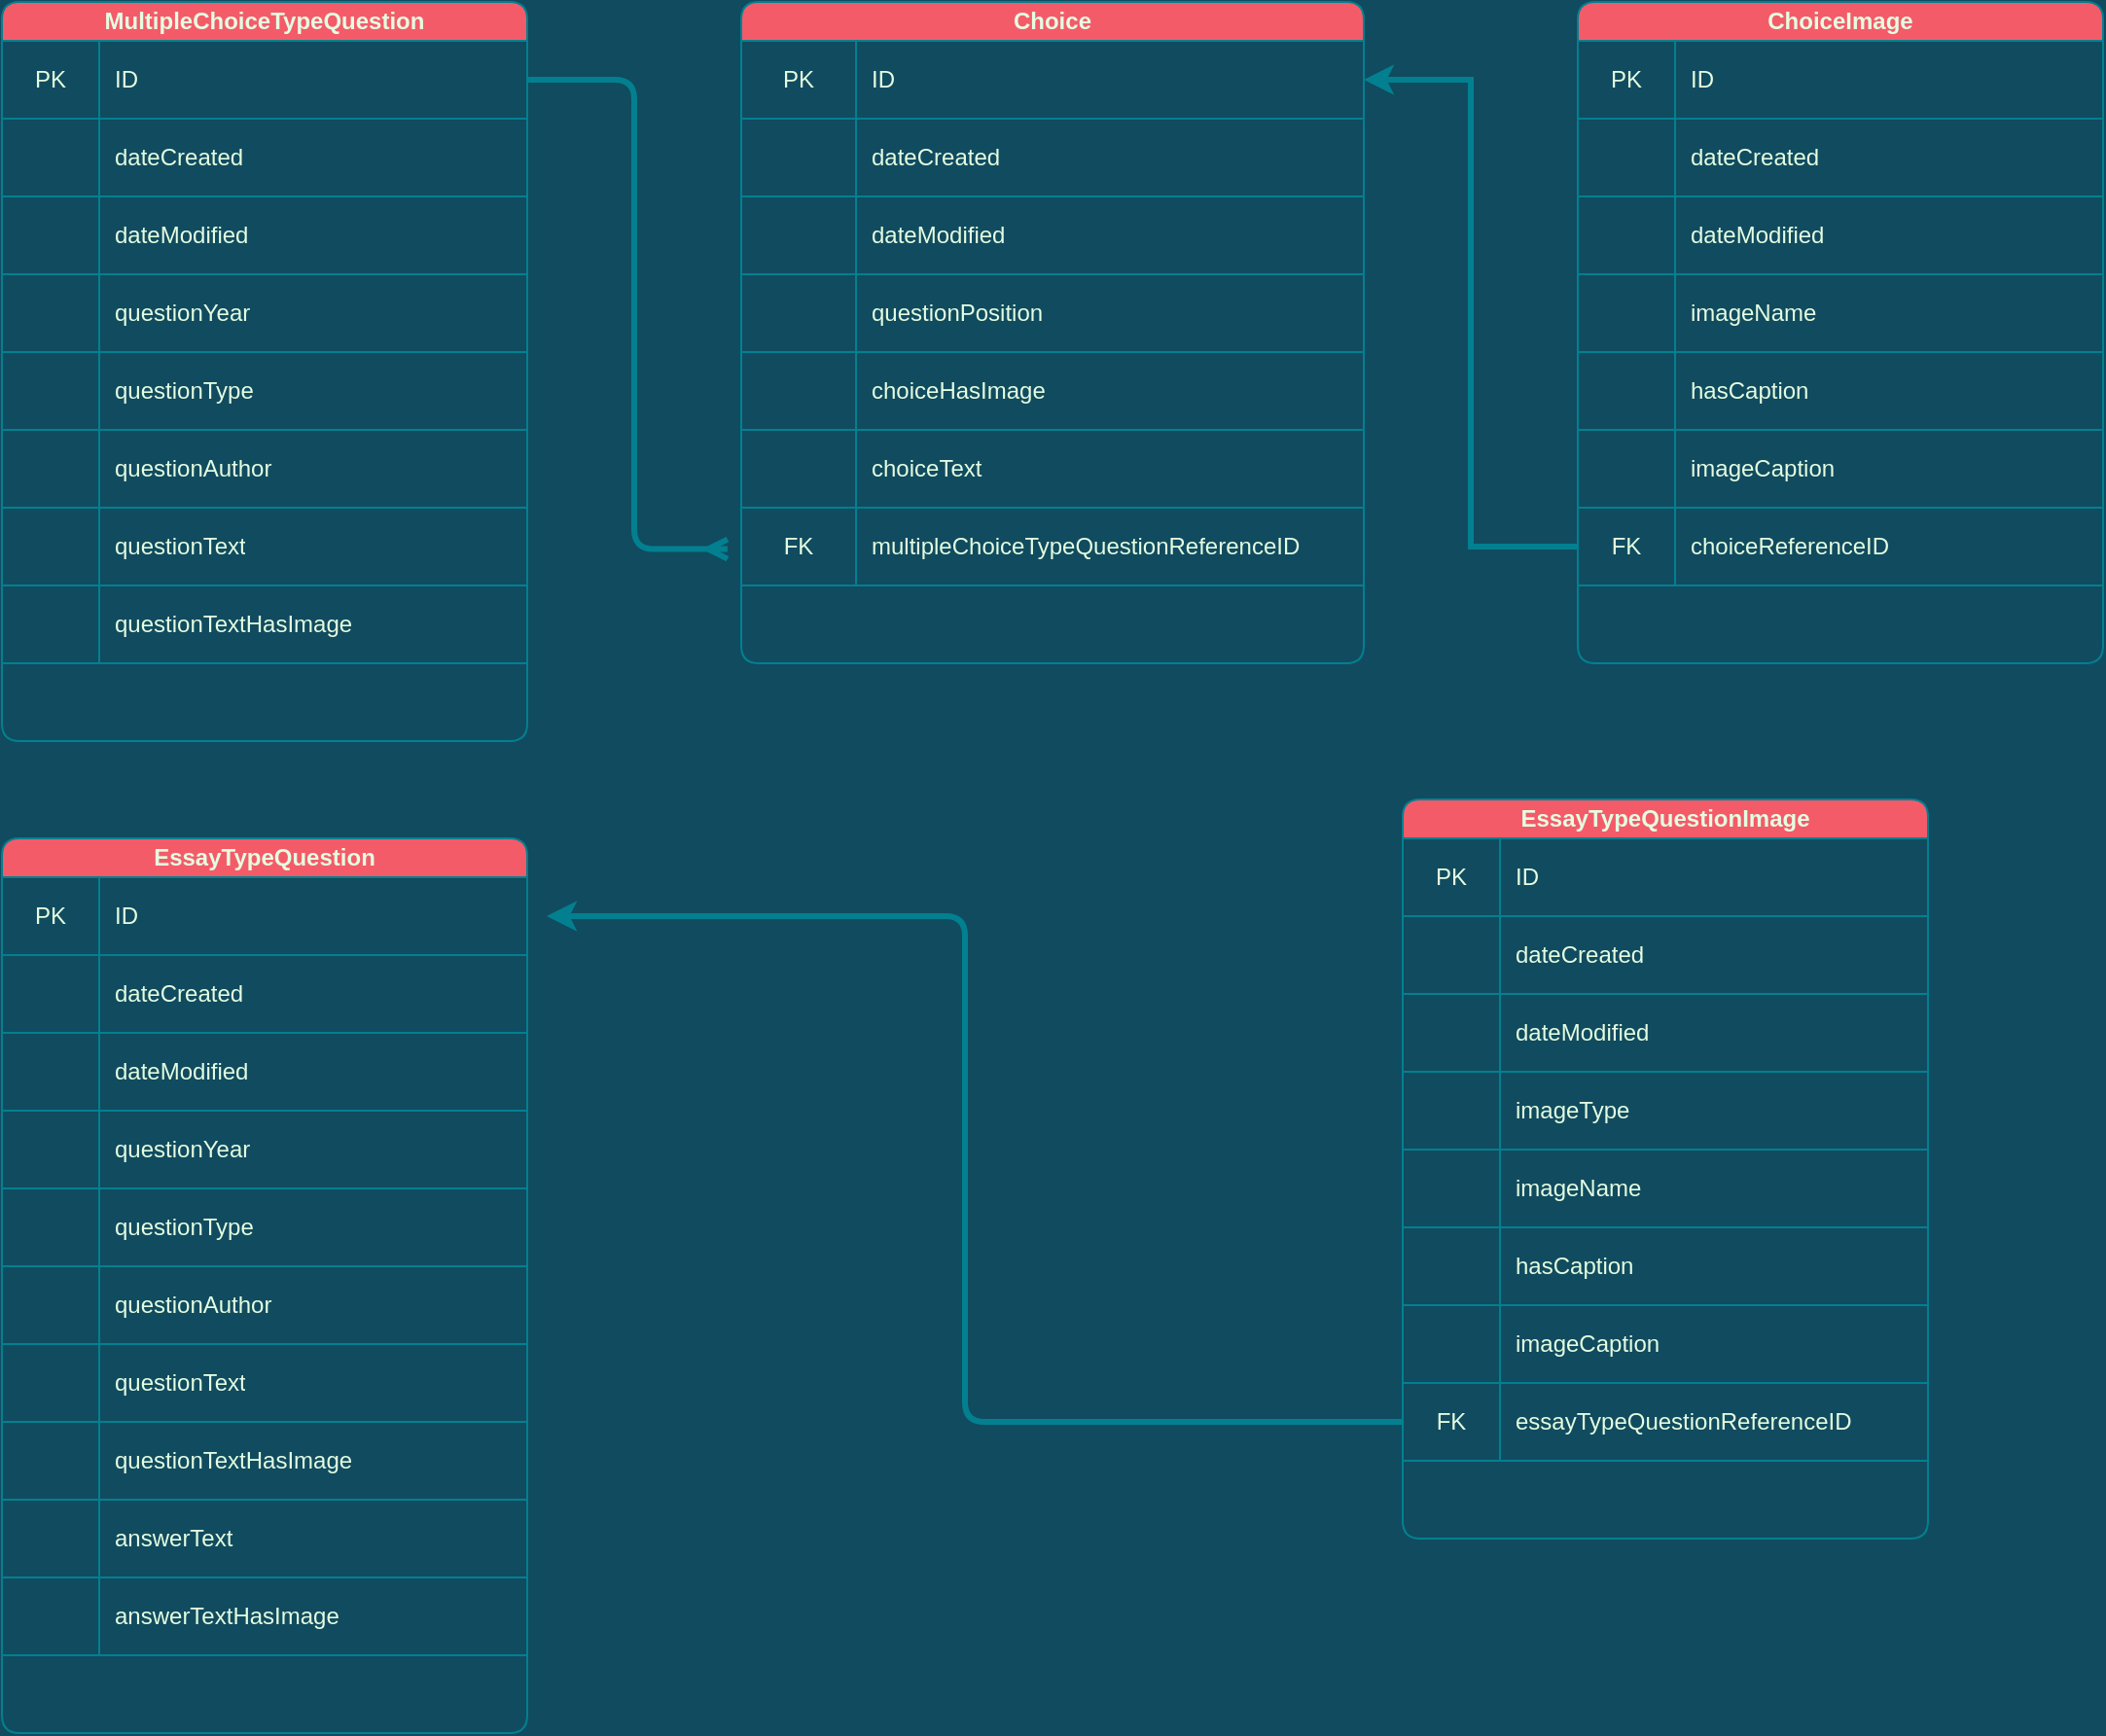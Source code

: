<mxfile version="14.6.13" type="device"><diagram id="jseAmeqo2mqnOojEgOyy" name="Page-1"><mxGraphModel dx="981" dy="594" grid="1" gridSize="10" guides="1" tooltips="1" connect="1" arrows="1" fold="1" page="1" pageScale="1" pageWidth="1200" pageHeight="1920" background="#114B5F" math="0" shadow="0"><root><mxCell id="0"/><mxCell id="1" parent="0"/><mxCell id="tdTCW2-I33-eYM-Sp8m5-2" value="EssayTypeQuestion" style="shape=table;html=1;whiteSpace=wrap;startSize=20;container=1;collapsible=0;childLayout=tableLayout;fixedRows=1;rowLines=0;fontStyle=1;align=center;fillColor=#F45B69;strokeColor=#028090;fontColor=#E4FDE1;rounded=1;" parent="1" vertex="1"><mxGeometry x="40" y="470" width="270" height="460" as="geometry"/></mxCell><mxCell id="tdTCW2-I33-eYM-Sp8m5-3" value="" style="shape=partialRectangle;html=1;whiteSpace=wrap;collapsible=0;dropTarget=0;pointerEvents=0;fillColor=none;top=0;left=0;bottom=1;right=0;points=[[0,0.5],[1,0.5]];portConstraint=eastwest;strokeColor=#028090;fontColor=#E4FDE1;rounded=1;" parent="tdTCW2-I33-eYM-Sp8m5-2" vertex="1"><mxGeometry y="20" width="270" height="40" as="geometry"/></mxCell><mxCell id="tdTCW2-I33-eYM-Sp8m5-4" value="PK" style="shape=partialRectangle;html=1;whiteSpace=wrap;connectable=0;fillColor=none;top=0;left=0;bottom=0;right=0;overflow=hidden;strokeColor=#028090;fontColor=#E4FDE1;rounded=1;" parent="tdTCW2-I33-eYM-Sp8m5-3" vertex="1"><mxGeometry width="50" height="40" as="geometry"/></mxCell><mxCell id="tdTCW2-I33-eYM-Sp8m5-5" value="ID" style="shape=partialRectangle;html=1;whiteSpace=wrap;connectable=0;fillColor=none;top=0;left=0;bottom=0;right=0;align=left;spacingLeft=6;overflow=hidden;strokeColor=#028090;fontColor=#E4FDE1;rounded=1;" parent="tdTCW2-I33-eYM-Sp8m5-3" vertex="1"><mxGeometry x="50" width="220" height="40" as="geometry"/></mxCell><mxCell id="7JEukFAbRCWZJF5XLks9-69" style="shape=partialRectangle;html=1;whiteSpace=wrap;collapsible=0;dropTarget=0;pointerEvents=0;fillColor=none;top=0;left=0;bottom=1;right=0;points=[[0,0.5],[1,0.5]];portConstraint=eastwest;strokeColor=#028090;fontColor=#E4FDE1;rounded=1;" vertex="1" parent="tdTCW2-I33-eYM-Sp8m5-2"><mxGeometry y="60" width="270" height="40" as="geometry"/></mxCell><mxCell id="7JEukFAbRCWZJF5XLks9-70" style="shape=partialRectangle;html=1;whiteSpace=wrap;connectable=0;fillColor=none;top=0;left=0;bottom=0;right=0;overflow=hidden;strokeColor=#028090;fontColor=#E4FDE1;rounded=1;" vertex="1" parent="7JEukFAbRCWZJF5XLks9-69"><mxGeometry width="50" height="40" as="geometry"/></mxCell><mxCell id="7JEukFAbRCWZJF5XLks9-71" value="dateCreated" style="shape=partialRectangle;html=1;whiteSpace=wrap;connectable=0;fillColor=none;top=0;left=0;bottom=0;right=0;align=left;spacingLeft=6;overflow=hidden;strokeColor=#028090;fontColor=#E4FDE1;rounded=1;" vertex="1" parent="7JEukFAbRCWZJF5XLks9-69"><mxGeometry x="50" width="220" height="40" as="geometry"/></mxCell><mxCell id="7JEukFAbRCWZJF5XLks9-72" style="shape=partialRectangle;html=1;whiteSpace=wrap;collapsible=0;dropTarget=0;pointerEvents=0;fillColor=none;top=0;left=0;bottom=1;right=0;points=[[0,0.5],[1,0.5]];portConstraint=eastwest;strokeColor=#028090;fontColor=#E4FDE1;rounded=1;" vertex="1" parent="tdTCW2-I33-eYM-Sp8m5-2"><mxGeometry y="100" width="270" height="40" as="geometry"/></mxCell><mxCell id="7JEukFAbRCWZJF5XLks9-73" style="shape=partialRectangle;html=1;whiteSpace=wrap;connectable=0;fillColor=none;top=0;left=0;bottom=0;right=0;overflow=hidden;strokeColor=#028090;fontColor=#E4FDE1;rounded=1;" vertex="1" parent="7JEukFAbRCWZJF5XLks9-72"><mxGeometry width="50" height="40" as="geometry"/></mxCell><mxCell id="7JEukFAbRCWZJF5XLks9-74" value="dateModified" style="shape=partialRectangle;html=1;whiteSpace=wrap;connectable=0;fillColor=none;top=0;left=0;bottom=0;right=0;align=left;spacingLeft=6;overflow=hidden;strokeColor=#028090;fontColor=#E4FDE1;rounded=1;" vertex="1" parent="7JEukFAbRCWZJF5XLks9-72"><mxGeometry x="50" width="220" height="40" as="geometry"/></mxCell><mxCell id="7JEukFAbRCWZJF5XLks9-90" style="shape=partialRectangle;html=1;whiteSpace=wrap;collapsible=0;dropTarget=0;pointerEvents=0;fillColor=none;top=0;left=0;bottom=1;right=0;points=[[0,0.5],[1,0.5]];portConstraint=eastwest;strokeColor=#028090;fontColor=#E4FDE1;rounded=1;" vertex="1" parent="tdTCW2-I33-eYM-Sp8m5-2"><mxGeometry y="140" width="270" height="40" as="geometry"/></mxCell><mxCell id="7JEukFAbRCWZJF5XLks9-91" style="shape=partialRectangle;html=1;whiteSpace=wrap;connectable=0;fillColor=none;top=0;left=0;bottom=0;right=0;overflow=hidden;strokeColor=#028090;fontColor=#E4FDE1;rounded=1;" vertex="1" parent="7JEukFAbRCWZJF5XLks9-90"><mxGeometry width="50" height="40" as="geometry"/></mxCell><mxCell id="7JEukFAbRCWZJF5XLks9-92" value="questionYear" style="shape=partialRectangle;html=1;whiteSpace=wrap;connectable=0;fillColor=none;top=0;left=0;bottom=0;right=0;align=left;spacingLeft=6;overflow=hidden;strokeColor=#028090;fontColor=#E4FDE1;rounded=1;" vertex="1" parent="7JEukFAbRCWZJF5XLks9-90"><mxGeometry x="50" width="220" height="40" as="geometry"/></mxCell><mxCell id="7JEukFAbRCWZJF5XLks9-93" style="shape=partialRectangle;html=1;whiteSpace=wrap;collapsible=0;dropTarget=0;pointerEvents=0;fillColor=none;top=0;left=0;bottom=1;right=0;points=[[0,0.5],[1,0.5]];portConstraint=eastwest;strokeColor=#028090;fontColor=#E4FDE1;rounded=1;" vertex="1" parent="tdTCW2-I33-eYM-Sp8m5-2"><mxGeometry y="180" width="270" height="40" as="geometry"/></mxCell><mxCell id="7JEukFAbRCWZJF5XLks9-94" style="shape=partialRectangle;html=1;whiteSpace=wrap;connectable=0;fillColor=none;top=0;left=0;bottom=0;right=0;overflow=hidden;strokeColor=#028090;fontColor=#E4FDE1;rounded=1;" vertex="1" parent="7JEukFAbRCWZJF5XLks9-93"><mxGeometry width="50" height="40" as="geometry"/></mxCell><mxCell id="7JEukFAbRCWZJF5XLks9-95" value="questionType" style="shape=partialRectangle;html=1;whiteSpace=wrap;connectable=0;fillColor=none;top=0;left=0;bottom=0;right=0;align=left;spacingLeft=6;overflow=hidden;strokeColor=#028090;fontColor=#E4FDE1;rounded=1;" vertex="1" parent="7JEukFAbRCWZJF5XLks9-93"><mxGeometry x="50" width="220" height="40" as="geometry"/></mxCell><mxCell id="7JEukFAbRCWZJF5XLks9-96" style="shape=partialRectangle;html=1;whiteSpace=wrap;collapsible=0;dropTarget=0;pointerEvents=0;fillColor=none;top=0;left=0;bottom=1;right=0;points=[[0,0.5],[1,0.5]];portConstraint=eastwest;strokeColor=#028090;fontColor=#E4FDE1;rounded=1;" vertex="1" parent="tdTCW2-I33-eYM-Sp8m5-2"><mxGeometry y="220" width="270" height="40" as="geometry"/></mxCell><mxCell id="7JEukFAbRCWZJF5XLks9-97" style="shape=partialRectangle;html=1;whiteSpace=wrap;connectable=0;fillColor=none;top=0;left=0;bottom=0;right=0;overflow=hidden;strokeColor=#028090;fontColor=#E4FDE1;rounded=1;" vertex="1" parent="7JEukFAbRCWZJF5XLks9-96"><mxGeometry width="50" height="40" as="geometry"/></mxCell><mxCell id="7JEukFAbRCWZJF5XLks9-98" value="questionAuthor" style="shape=partialRectangle;html=1;whiteSpace=wrap;connectable=0;fillColor=none;top=0;left=0;bottom=0;right=0;align=left;spacingLeft=6;overflow=hidden;strokeColor=#028090;fontColor=#E4FDE1;rounded=1;" vertex="1" parent="7JEukFAbRCWZJF5XLks9-96"><mxGeometry x="50" width="220" height="40" as="geometry"/></mxCell><mxCell id="tdTCW2-I33-eYM-Sp8m5-12" value="" style="shape=partialRectangle;html=1;whiteSpace=wrap;collapsible=0;dropTarget=0;pointerEvents=0;fillColor=none;top=0;left=0;bottom=1;right=0;points=[[0,0.5],[1,0.5]];portConstraint=eastwest;strokeColor=#028090;fontColor=#E4FDE1;rounded=1;" parent="tdTCW2-I33-eYM-Sp8m5-2" vertex="1"><mxGeometry y="260" width="270" height="40" as="geometry"/></mxCell><mxCell id="tdTCW2-I33-eYM-Sp8m5-13" value="" style="shape=partialRectangle;html=1;whiteSpace=wrap;connectable=0;fillColor=none;top=0;left=0;bottom=0;right=0;overflow=hidden;strokeColor=#028090;fontColor=#E4FDE1;rounded=1;" parent="tdTCW2-I33-eYM-Sp8m5-12" vertex="1"><mxGeometry width="50" height="40" as="geometry"/></mxCell><mxCell id="tdTCW2-I33-eYM-Sp8m5-14" value="questionText" style="shape=partialRectangle;html=1;whiteSpace=wrap;connectable=0;fillColor=none;top=0;left=0;bottom=0;right=0;align=left;spacingLeft=6;overflow=hidden;strokeColor=#028090;fontColor=#E4FDE1;rounded=1;" parent="tdTCW2-I33-eYM-Sp8m5-12" vertex="1"><mxGeometry x="50" width="220" height="40" as="geometry"/></mxCell><mxCell id="tdTCW2-I33-eYM-Sp8m5-15" value="" style="shape=partialRectangle;html=1;whiteSpace=wrap;collapsible=0;dropTarget=0;pointerEvents=0;fillColor=none;top=0;left=0;bottom=1;right=0;points=[[0,0.5],[1,0.5]];portConstraint=eastwest;strokeColor=#028090;fontColor=#E4FDE1;rounded=1;" parent="tdTCW2-I33-eYM-Sp8m5-2" vertex="1"><mxGeometry y="300" width="270" height="40" as="geometry"/></mxCell><mxCell id="tdTCW2-I33-eYM-Sp8m5-16" value="" style="shape=partialRectangle;html=1;whiteSpace=wrap;connectable=0;fillColor=none;top=0;left=0;bottom=0;right=0;overflow=hidden;strokeColor=#028090;fontColor=#E4FDE1;rounded=1;" parent="tdTCW2-I33-eYM-Sp8m5-15" vertex="1"><mxGeometry width="50" height="40" as="geometry"/></mxCell><mxCell id="tdTCW2-I33-eYM-Sp8m5-17" value="questionTextHasImage" style="shape=partialRectangle;html=1;whiteSpace=wrap;connectable=0;fillColor=none;top=0;left=0;bottom=0;right=0;align=left;spacingLeft=6;overflow=hidden;strokeColor=#028090;fontColor=#E4FDE1;rounded=1;" parent="tdTCW2-I33-eYM-Sp8m5-15" vertex="1"><mxGeometry x="50" width="220" height="40" as="geometry"/></mxCell><mxCell id="tdTCW2-I33-eYM-Sp8m5-21" value="" style="shape=partialRectangle;html=1;whiteSpace=wrap;collapsible=0;dropTarget=0;pointerEvents=0;fillColor=none;top=0;left=0;bottom=1;right=0;points=[[0,0.5],[1,0.5]];portConstraint=eastwest;strokeColor=#028090;fontColor=#E4FDE1;rounded=1;" parent="tdTCW2-I33-eYM-Sp8m5-2" vertex="1"><mxGeometry y="340" width="270" height="40" as="geometry"/></mxCell><mxCell id="tdTCW2-I33-eYM-Sp8m5-22" value="" style="shape=partialRectangle;html=1;whiteSpace=wrap;connectable=0;fillColor=none;top=0;left=0;bottom=0;right=0;overflow=hidden;strokeColor=#028090;fontColor=#E4FDE1;rounded=1;" parent="tdTCW2-I33-eYM-Sp8m5-21" vertex="1"><mxGeometry width="50" height="40" as="geometry"/></mxCell><mxCell id="tdTCW2-I33-eYM-Sp8m5-23" value="answerText" style="shape=partialRectangle;html=1;whiteSpace=wrap;connectable=0;fillColor=none;top=0;left=0;bottom=0;right=0;align=left;spacingLeft=6;overflow=hidden;strokeColor=#028090;fontColor=#E4FDE1;rounded=1;" parent="tdTCW2-I33-eYM-Sp8m5-21" vertex="1"><mxGeometry x="50" width="220" height="40" as="geometry"/></mxCell><mxCell id="tdTCW2-I33-eYM-Sp8m5-24" value="" style="shape=partialRectangle;html=1;whiteSpace=wrap;collapsible=0;dropTarget=0;pointerEvents=0;fillColor=none;top=0;left=0;bottom=1;right=0;points=[[0,0.5],[1,0.5]];portConstraint=eastwest;strokeColor=#028090;fontColor=#E4FDE1;rounded=1;" parent="tdTCW2-I33-eYM-Sp8m5-2" vertex="1"><mxGeometry y="380" width="270" height="40" as="geometry"/></mxCell><mxCell id="tdTCW2-I33-eYM-Sp8m5-25" value="" style="shape=partialRectangle;html=1;whiteSpace=wrap;connectable=0;fillColor=none;top=0;left=0;bottom=0;right=0;overflow=hidden;strokeColor=#028090;fontColor=#E4FDE1;rounded=1;" parent="tdTCW2-I33-eYM-Sp8m5-24" vertex="1"><mxGeometry width="50" height="40" as="geometry"/></mxCell><mxCell id="tdTCW2-I33-eYM-Sp8m5-26" value="answerTextHasImage" style="shape=partialRectangle;html=1;whiteSpace=wrap;connectable=0;fillColor=none;top=0;left=0;bottom=0;right=0;align=left;spacingLeft=6;overflow=hidden;strokeColor=#028090;fontColor=#E4FDE1;rounded=1;" parent="tdTCW2-I33-eYM-Sp8m5-24" vertex="1"><mxGeometry x="50" width="220" height="40" as="geometry"/></mxCell><mxCell id="tdTCW2-I33-eYM-Sp8m5-33" value="MultipleChoiceTypeQuestion" style="shape=table;html=1;whiteSpace=wrap;startSize=20;container=1;collapsible=0;childLayout=tableLayout;fixedRows=1;rowLines=0;fontStyle=1;align=center;fillColor=#F45B69;strokeColor=#028090;fontColor=#E4FDE1;rounded=1;" parent="1" vertex="1"><mxGeometry x="40" y="40" width="270" height="380" as="geometry"/></mxCell><mxCell id="tdTCW2-I33-eYM-Sp8m5-34" value="" style="shape=partialRectangle;html=1;whiteSpace=wrap;collapsible=0;dropTarget=0;pointerEvents=0;fillColor=none;top=0;left=0;bottom=1;right=0;points=[[0,0.5],[1,0.5]];portConstraint=eastwest;strokeColor=#028090;fontColor=#E4FDE1;rounded=1;" parent="tdTCW2-I33-eYM-Sp8m5-33" vertex="1"><mxGeometry y="20" width="270" height="40" as="geometry"/></mxCell><mxCell id="tdTCW2-I33-eYM-Sp8m5-35" value="PK" style="shape=partialRectangle;html=1;whiteSpace=wrap;connectable=0;fillColor=none;top=0;left=0;bottom=0;right=0;overflow=hidden;strokeColor=#028090;fontColor=#E4FDE1;rounded=1;" parent="tdTCW2-I33-eYM-Sp8m5-34" vertex="1"><mxGeometry width="50" height="40" as="geometry"/></mxCell><mxCell id="tdTCW2-I33-eYM-Sp8m5-36" value="ID" style="shape=partialRectangle;html=1;whiteSpace=wrap;connectable=0;fillColor=none;top=0;left=0;bottom=0;right=0;align=left;spacingLeft=6;overflow=hidden;strokeColor=#028090;fontColor=#E4FDE1;rounded=1;" parent="tdTCW2-I33-eYM-Sp8m5-34" vertex="1"><mxGeometry x="50" width="220" height="40" as="geometry"/></mxCell><mxCell id="7JEukFAbRCWZJF5XLks9-31" style="shape=partialRectangle;html=1;whiteSpace=wrap;collapsible=0;dropTarget=0;pointerEvents=0;fillColor=none;top=0;left=0;bottom=1;right=0;points=[[0,0.5],[1,0.5]];portConstraint=eastwest;strokeColor=#028090;fontColor=#E4FDE1;rounded=1;" vertex="1" parent="tdTCW2-I33-eYM-Sp8m5-33"><mxGeometry y="60" width="270" height="40" as="geometry"/></mxCell><mxCell id="7JEukFAbRCWZJF5XLks9-32" style="shape=partialRectangle;html=1;whiteSpace=wrap;connectable=0;fillColor=none;top=0;left=0;bottom=0;right=0;overflow=hidden;strokeColor=#028090;fontColor=#E4FDE1;rounded=1;" vertex="1" parent="7JEukFAbRCWZJF5XLks9-31"><mxGeometry width="50" height="40" as="geometry"/></mxCell><mxCell id="7JEukFAbRCWZJF5XLks9-33" value="dateCreated" style="shape=partialRectangle;html=1;whiteSpace=wrap;connectable=0;fillColor=none;top=0;left=0;bottom=0;right=0;align=left;spacingLeft=6;overflow=hidden;strokeColor=#028090;fontColor=#E4FDE1;rounded=1;" vertex="1" parent="7JEukFAbRCWZJF5XLks9-31"><mxGeometry x="50" width="220" height="40" as="geometry"/></mxCell><mxCell id="7JEukFAbRCWZJF5XLks9-34" style="shape=partialRectangle;html=1;whiteSpace=wrap;collapsible=0;dropTarget=0;pointerEvents=0;fillColor=none;top=0;left=0;bottom=1;right=0;points=[[0,0.5],[1,0.5]];portConstraint=eastwest;strokeColor=#028090;fontColor=#E4FDE1;rounded=1;" vertex="1" parent="tdTCW2-I33-eYM-Sp8m5-33"><mxGeometry y="100" width="270" height="40" as="geometry"/></mxCell><mxCell id="7JEukFAbRCWZJF5XLks9-35" style="shape=partialRectangle;html=1;whiteSpace=wrap;connectable=0;fillColor=none;top=0;left=0;bottom=0;right=0;overflow=hidden;strokeColor=#028090;fontColor=#E4FDE1;rounded=1;" vertex="1" parent="7JEukFAbRCWZJF5XLks9-34"><mxGeometry width="50" height="40" as="geometry"/></mxCell><mxCell id="7JEukFAbRCWZJF5XLks9-36" value="dateModified" style="shape=partialRectangle;html=1;whiteSpace=wrap;connectable=0;fillColor=none;top=0;left=0;bottom=0;right=0;align=left;spacingLeft=6;overflow=hidden;strokeColor=#028090;fontColor=#E4FDE1;rounded=1;" vertex="1" parent="7JEukFAbRCWZJF5XLks9-34"><mxGeometry x="50" width="220" height="40" as="geometry"/></mxCell><mxCell id="7JEukFAbRCWZJF5XLks9-81" style="shape=partialRectangle;html=1;whiteSpace=wrap;collapsible=0;dropTarget=0;pointerEvents=0;fillColor=none;top=0;left=0;bottom=1;right=0;points=[[0,0.5],[1,0.5]];portConstraint=eastwest;strokeColor=#028090;fontColor=#E4FDE1;rounded=1;" vertex="1" parent="tdTCW2-I33-eYM-Sp8m5-33"><mxGeometry y="140" width="270" height="40" as="geometry"/></mxCell><mxCell id="7JEukFAbRCWZJF5XLks9-82" style="shape=partialRectangle;html=1;whiteSpace=wrap;connectable=0;fillColor=none;top=0;left=0;bottom=0;right=0;overflow=hidden;strokeColor=#028090;fontColor=#E4FDE1;rounded=1;" vertex="1" parent="7JEukFAbRCWZJF5XLks9-81"><mxGeometry width="50" height="40" as="geometry"/></mxCell><mxCell id="7JEukFAbRCWZJF5XLks9-83" value="questionYear" style="shape=partialRectangle;html=1;whiteSpace=wrap;connectable=0;fillColor=none;top=0;left=0;bottom=0;right=0;align=left;spacingLeft=6;overflow=hidden;strokeColor=#028090;fontColor=#E4FDE1;rounded=1;" vertex="1" parent="7JEukFAbRCWZJF5XLks9-81"><mxGeometry x="50" width="220" height="40" as="geometry"/></mxCell><mxCell id="7JEukFAbRCWZJF5XLks9-84" style="shape=partialRectangle;html=1;whiteSpace=wrap;collapsible=0;dropTarget=0;pointerEvents=0;fillColor=none;top=0;left=0;bottom=1;right=0;points=[[0,0.5],[1,0.5]];portConstraint=eastwest;strokeColor=#028090;fontColor=#E4FDE1;rounded=1;" vertex="1" parent="tdTCW2-I33-eYM-Sp8m5-33"><mxGeometry y="180" width="270" height="40" as="geometry"/></mxCell><mxCell id="7JEukFAbRCWZJF5XLks9-85" style="shape=partialRectangle;html=1;whiteSpace=wrap;connectable=0;fillColor=none;top=0;left=0;bottom=0;right=0;overflow=hidden;strokeColor=#028090;fontColor=#E4FDE1;rounded=1;" vertex="1" parent="7JEukFAbRCWZJF5XLks9-84"><mxGeometry width="50" height="40" as="geometry"/></mxCell><mxCell id="7JEukFAbRCWZJF5XLks9-86" value="questionType" style="shape=partialRectangle;html=1;whiteSpace=wrap;connectable=0;fillColor=none;top=0;left=0;bottom=0;right=0;align=left;spacingLeft=6;overflow=hidden;strokeColor=#028090;fontColor=#E4FDE1;rounded=1;" vertex="1" parent="7JEukFAbRCWZJF5XLks9-84"><mxGeometry x="50" width="220" height="40" as="geometry"/></mxCell><mxCell id="7JEukFAbRCWZJF5XLks9-87" style="shape=partialRectangle;html=1;whiteSpace=wrap;collapsible=0;dropTarget=0;pointerEvents=0;fillColor=none;top=0;left=0;bottom=1;right=0;points=[[0,0.5],[1,0.5]];portConstraint=eastwest;strokeColor=#028090;fontColor=#E4FDE1;rounded=1;" vertex="1" parent="tdTCW2-I33-eYM-Sp8m5-33"><mxGeometry y="220" width="270" height="40" as="geometry"/></mxCell><mxCell id="7JEukFAbRCWZJF5XLks9-88" style="shape=partialRectangle;html=1;whiteSpace=wrap;connectable=0;fillColor=none;top=0;left=0;bottom=0;right=0;overflow=hidden;strokeColor=#028090;fontColor=#E4FDE1;rounded=1;" vertex="1" parent="7JEukFAbRCWZJF5XLks9-87"><mxGeometry width="50" height="40" as="geometry"/></mxCell><mxCell id="7JEukFAbRCWZJF5XLks9-89" value="questionAuthor" style="shape=partialRectangle;html=1;whiteSpace=wrap;connectable=0;fillColor=none;top=0;left=0;bottom=0;right=0;align=left;spacingLeft=6;overflow=hidden;strokeColor=#028090;fontColor=#E4FDE1;rounded=1;" vertex="1" parent="7JEukFAbRCWZJF5XLks9-87"><mxGeometry x="50" width="220" height="40" as="geometry"/></mxCell><mxCell id="tdTCW2-I33-eYM-Sp8m5-37" value="" style="shape=partialRectangle;html=1;whiteSpace=wrap;collapsible=0;dropTarget=0;pointerEvents=0;fillColor=none;top=0;left=0;bottom=1;right=0;points=[[0,0.5],[1,0.5]];portConstraint=eastwest;strokeColor=#028090;fontColor=#E4FDE1;rounded=1;" parent="tdTCW2-I33-eYM-Sp8m5-33" vertex="1"><mxGeometry y="260" width="270" height="40" as="geometry"/></mxCell><mxCell id="tdTCW2-I33-eYM-Sp8m5-38" value="" style="shape=partialRectangle;html=1;whiteSpace=wrap;connectable=0;fillColor=none;top=0;left=0;bottom=0;right=0;overflow=hidden;strokeColor=#028090;fontColor=#E4FDE1;rounded=1;" parent="tdTCW2-I33-eYM-Sp8m5-37" vertex="1"><mxGeometry width="50" height="40" as="geometry"/></mxCell><mxCell id="tdTCW2-I33-eYM-Sp8m5-39" value="questionText" style="shape=partialRectangle;html=1;whiteSpace=wrap;connectable=0;fillColor=none;top=0;left=0;bottom=0;right=0;align=left;spacingLeft=6;overflow=hidden;strokeColor=#028090;fontColor=#E4FDE1;rounded=1;" parent="tdTCW2-I33-eYM-Sp8m5-37" vertex="1"><mxGeometry x="50" width="220" height="40" as="geometry"/></mxCell><mxCell id="tdTCW2-I33-eYM-Sp8m5-40" value="" style="shape=partialRectangle;html=1;whiteSpace=wrap;collapsible=0;dropTarget=0;pointerEvents=0;fillColor=none;top=0;left=0;bottom=1;right=0;points=[[0,0.5],[1,0.5]];portConstraint=eastwest;strokeColor=#028090;fontColor=#E4FDE1;rounded=1;" parent="tdTCW2-I33-eYM-Sp8m5-33" vertex="1"><mxGeometry y="300" width="270" height="40" as="geometry"/></mxCell><mxCell id="tdTCW2-I33-eYM-Sp8m5-41" value="" style="shape=partialRectangle;html=1;whiteSpace=wrap;connectable=0;fillColor=none;top=0;left=0;bottom=0;right=0;overflow=hidden;strokeColor=#028090;fontColor=#E4FDE1;rounded=1;" parent="tdTCW2-I33-eYM-Sp8m5-40" vertex="1"><mxGeometry width="50" height="40" as="geometry"/></mxCell><mxCell id="tdTCW2-I33-eYM-Sp8m5-42" value="questionTextHasImage" style="shape=partialRectangle;html=1;whiteSpace=wrap;connectable=0;fillColor=none;top=0;left=0;bottom=0;right=0;align=left;spacingLeft=6;overflow=hidden;strokeColor=#028090;fontColor=#E4FDE1;rounded=1;" parent="tdTCW2-I33-eYM-Sp8m5-40" vertex="1"><mxGeometry x="50" width="220" height="40" as="geometry"/></mxCell><mxCell id="tdTCW2-I33-eYM-Sp8m5-61" value="Choice" style="shape=table;html=1;whiteSpace=wrap;startSize=20;container=1;collapsible=0;childLayout=tableLayout;fixedRows=1;rowLines=0;fontStyle=1;align=center;fillColor=#F45B69;strokeColor=#028090;fontColor=#E4FDE1;rounded=1;" parent="1" vertex="1"><mxGeometry x="420" y="40" width="320.0" height="340" as="geometry"/></mxCell><mxCell id="tdTCW2-I33-eYM-Sp8m5-62" value="" style="shape=partialRectangle;html=1;whiteSpace=wrap;collapsible=0;dropTarget=0;pointerEvents=0;fillColor=none;top=0;left=0;bottom=1;right=0;points=[[0,0.5],[1,0.5]];portConstraint=eastwest;strokeColor=#028090;fontColor=#E4FDE1;rounded=1;" parent="tdTCW2-I33-eYM-Sp8m5-61" vertex="1"><mxGeometry y="20" width="320.0" height="40" as="geometry"/></mxCell><mxCell id="tdTCW2-I33-eYM-Sp8m5-63" value="PK" style="shape=partialRectangle;html=1;whiteSpace=wrap;connectable=0;fillColor=none;top=0;left=0;bottom=0;right=0;overflow=hidden;strokeColor=#028090;fontColor=#E4FDE1;rounded=1;" parent="tdTCW2-I33-eYM-Sp8m5-62" vertex="1"><mxGeometry width="59" height="40" as="geometry"/></mxCell><mxCell id="tdTCW2-I33-eYM-Sp8m5-64" value="ID" style="shape=partialRectangle;html=1;whiteSpace=wrap;connectable=0;fillColor=none;top=0;left=0;bottom=0;right=0;align=left;spacingLeft=6;overflow=hidden;strokeColor=#028090;fontColor=#E4FDE1;rounded=1;" parent="tdTCW2-I33-eYM-Sp8m5-62" vertex="1"><mxGeometry x="59" width="261" height="40" as="geometry"/></mxCell><mxCell id="7JEukFAbRCWZJF5XLks9-57" style="shape=partialRectangle;html=1;whiteSpace=wrap;collapsible=0;dropTarget=0;pointerEvents=0;fillColor=none;top=0;left=0;bottom=1;right=0;points=[[0,0.5],[1,0.5]];portConstraint=eastwest;strokeColor=#028090;fontColor=#E4FDE1;rounded=1;" vertex="1" parent="tdTCW2-I33-eYM-Sp8m5-61"><mxGeometry y="60" width="320.0" height="40" as="geometry"/></mxCell><mxCell id="7JEukFAbRCWZJF5XLks9-58" style="shape=partialRectangle;html=1;whiteSpace=wrap;connectable=0;fillColor=none;top=0;left=0;bottom=0;right=0;overflow=hidden;strokeColor=#028090;fontColor=#E4FDE1;rounded=1;" vertex="1" parent="7JEukFAbRCWZJF5XLks9-57"><mxGeometry width="59" height="40" as="geometry"/></mxCell><mxCell id="7JEukFAbRCWZJF5XLks9-59" value="dateCreated" style="shape=partialRectangle;html=1;whiteSpace=wrap;connectable=0;fillColor=none;top=0;left=0;bottom=0;right=0;align=left;spacingLeft=6;overflow=hidden;strokeColor=#028090;fontColor=#E4FDE1;rounded=1;" vertex="1" parent="7JEukFAbRCWZJF5XLks9-57"><mxGeometry x="59" width="261" height="40" as="geometry"/></mxCell><mxCell id="7JEukFAbRCWZJF5XLks9-60" style="shape=partialRectangle;html=1;whiteSpace=wrap;collapsible=0;dropTarget=0;pointerEvents=0;fillColor=none;top=0;left=0;bottom=1;right=0;points=[[0,0.5],[1,0.5]];portConstraint=eastwest;strokeColor=#028090;fontColor=#E4FDE1;rounded=1;" vertex="1" parent="tdTCW2-I33-eYM-Sp8m5-61"><mxGeometry y="100" width="320.0" height="40" as="geometry"/></mxCell><mxCell id="7JEukFAbRCWZJF5XLks9-61" style="shape=partialRectangle;html=1;whiteSpace=wrap;connectable=0;fillColor=none;top=0;left=0;bottom=0;right=0;overflow=hidden;strokeColor=#028090;fontColor=#E4FDE1;rounded=1;" vertex="1" parent="7JEukFAbRCWZJF5XLks9-60"><mxGeometry width="59" height="40" as="geometry"/></mxCell><mxCell id="7JEukFAbRCWZJF5XLks9-62" value="dateModified" style="shape=partialRectangle;html=1;whiteSpace=wrap;connectable=0;fillColor=none;top=0;left=0;bottom=0;right=0;align=left;spacingLeft=6;overflow=hidden;strokeColor=#028090;fontColor=#E4FDE1;rounded=1;" vertex="1" parent="7JEukFAbRCWZJF5XLks9-60"><mxGeometry x="59" width="261" height="40" as="geometry"/></mxCell><mxCell id="tdTCW2-I33-eYM-Sp8m5-65" value="" style="shape=partialRectangle;html=1;whiteSpace=wrap;collapsible=0;dropTarget=0;pointerEvents=0;fillColor=none;top=0;left=0;bottom=1;right=0;points=[[0,0.5],[1,0.5]];portConstraint=eastwest;strokeColor=#028090;fontColor=#E4FDE1;rounded=1;" parent="tdTCW2-I33-eYM-Sp8m5-61" vertex="1"><mxGeometry y="140" width="320.0" height="40" as="geometry"/></mxCell><mxCell id="tdTCW2-I33-eYM-Sp8m5-66" value="" style="shape=partialRectangle;html=1;whiteSpace=wrap;connectable=0;fillColor=none;top=0;left=0;bottom=0;right=0;overflow=hidden;strokeColor=#028090;fontColor=#E4FDE1;rounded=1;" parent="tdTCW2-I33-eYM-Sp8m5-65" vertex="1"><mxGeometry width="59" height="40" as="geometry"/></mxCell><mxCell id="tdTCW2-I33-eYM-Sp8m5-67" value="questionPosition" style="shape=partialRectangle;html=1;whiteSpace=wrap;connectable=0;fillColor=none;top=0;left=0;bottom=0;right=0;align=left;spacingLeft=6;overflow=hidden;strokeColor=#028090;fontColor=#E4FDE1;rounded=1;" parent="tdTCW2-I33-eYM-Sp8m5-65" vertex="1"><mxGeometry x="59" width="261" height="40" as="geometry"/></mxCell><mxCell id="tdTCW2-I33-eYM-Sp8m5-68" value="" style="shape=partialRectangle;html=1;whiteSpace=wrap;collapsible=0;dropTarget=0;pointerEvents=0;fillColor=none;top=0;left=0;bottom=1;right=0;points=[[0,0.5],[1,0.5]];portConstraint=eastwest;strokeColor=#028090;fontColor=#E4FDE1;rounded=1;" parent="tdTCW2-I33-eYM-Sp8m5-61" vertex="1"><mxGeometry y="180" width="320.0" height="40" as="geometry"/></mxCell><mxCell id="tdTCW2-I33-eYM-Sp8m5-69" value="" style="shape=partialRectangle;html=1;whiteSpace=wrap;connectable=0;fillColor=none;top=0;left=0;bottom=0;right=0;overflow=hidden;strokeColor=#028090;fontColor=#E4FDE1;rounded=1;" parent="tdTCW2-I33-eYM-Sp8m5-68" vertex="1"><mxGeometry width="59" height="40" as="geometry"/></mxCell><mxCell id="tdTCW2-I33-eYM-Sp8m5-70" value="choiceHasImage" style="shape=partialRectangle;html=1;whiteSpace=wrap;connectable=0;fillColor=none;top=0;left=0;bottom=0;right=0;align=left;spacingLeft=6;overflow=hidden;strokeColor=#028090;fontColor=#E4FDE1;rounded=1;" parent="tdTCW2-I33-eYM-Sp8m5-68" vertex="1"><mxGeometry x="59" width="261" height="40" as="geometry"/></mxCell><mxCell id="tdTCW2-I33-eYM-Sp8m5-74" value="" style="shape=partialRectangle;html=1;whiteSpace=wrap;collapsible=0;dropTarget=0;pointerEvents=0;fillColor=none;top=0;left=0;bottom=1;right=0;points=[[0,0.5],[1,0.5]];portConstraint=eastwest;strokeColor=#028090;fontColor=#E4FDE1;rounded=1;" parent="tdTCW2-I33-eYM-Sp8m5-61" vertex="1"><mxGeometry y="220" width="320.0" height="40" as="geometry"/></mxCell><mxCell id="tdTCW2-I33-eYM-Sp8m5-75" value="" style="shape=partialRectangle;html=1;whiteSpace=wrap;connectable=0;fillColor=none;top=0;left=0;bottom=0;right=0;overflow=hidden;strokeColor=#028090;fontColor=#E4FDE1;rounded=1;" parent="tdTCW2-I33-eYM-Sp8m5-74" vertex="1"><mxGeometry width="59" height="40" as="geometry"/></mxCell><mxCell id="tdTCW2-I33-eYM-Sp8m5-76" value="choiceText" style="shape=partialRectangle;html=1;whiteSpace=wrap;connectable=0;fillColor=none;top=0;left=0;bottom=0;right=0;align=left;spacingLeft=6;overflow=hidden;strokeColor=#028090;fontColor=#E4FDE1;rounded=1;" parent="tdTCW2-I33-eYM-Sp8m5-74" vertex="1"><mxGeometry x="59" width="261" height="40" as="geometry"/></mxCell><mxCell id="tdTCW2-I33-eYM-Sp8m5-94" value="" style="shape=partialRectangle;html=1;whiteSpace=wrap;collapsible=0;dropTarget=0;pointerEvents=0;fillColor=none;top=0;left=0;bottom=1;right=0;points=[[0,0.5],[1,0.5]];portConstraint=eastwest;strokeColor=#028090;fontColor=#E4FDE1;rounded=1;" parent="tdTCW2-I33-eYM-Sp8m5-61" vertex="1"><mxGeometry y="260" width="320.0" height="40" as="geometry"/></mxCell><mxCell id="tdTCW2-I33-eYM-Sp8m5-95" value="FK" style="shape=partialRectangle;html=1;whiteSpace=wrap;connectable=0;fillColor=none;top=0;left=0;bottom=0;right=0;overflow=hidden;strokeColor=#028090;fontColor=#E4FDE1;rounded=1;" parent="tdTCW2-I33-eYM-Sp8m5-94" vertex="1"><mxGeometry width="59" height="40" as="geometry"/></mxCell><mxCell id="tdTCW2-I33-eYM-Sp8m5-96" value="multipleChoiceTypeQuestionReferenceID" style="shape=partialRectangle;html=1;whiteSpace=wrap;connectable=0;fillColor=none;top=0;left=0;bottom=0;right=0;align=left;spacingLeft=6;overflow=hidden;strokeColor=#028090;fontColor=#E4FDE1;rounded=1;" parent="tdTCW2-I33-eYM-Sp8m5-94" vertex="1"><mxGeometry x="59" width="261" height="40" as="geometry"/></mxCell><mxCell id="tdTCW2-I33-eYM-Sp8m5-99" style="edgeStyle=orthogonalEdgeStyle;curved=0;rounded=1;sketch=0;orthogonalLoop=1;jettySize=auto;html=1;exitX=1;exitY=0.5;exitDx=0;exitDy=0;entryX=-0.022;entryY=0.532;entryDx=0;entryDy=0;entryPerimeter=0;fontColor=#E4FDE1;endArrow=ERmany;endFill=0;strokeColor=#028090;strokeWidth=3;fillColor=#F45B69;labelBackgroundColor=#114B5F;" parent="1" source="tdTCW2-I33-eYM-Sp8m5-34" target="tdTCW2-I33-eYM-Sp8m5-94" edge="1"><mxGeometry relative="1" as="geometry"/></mxCell><mxCell id="tdTCW2-I33-eYM-Sp8m5-100" value="EssayTypeQuestionImage" style="shape=table;html=1;whiteSpace=wrap;startSize=20;container=1;collapsible=0;childLayout=tableLayout;fixedRows=1;rowLines=0;fontStyle=1;align=center;fillColor=#F45B69;strokeColor=#028090;fontColor=#E4FDE1;rounded=1;" parent="1" vertex="1"><mxGeometry x="760" y="450" width="270" height="380" as="geometry"/></mxCell><mxCell id="tdTCW2-I33-eYM-Sp8m5-101" value="" style="shape=partialRectangle;html=1;whiteSpace=wrap;collapsible=0;dropTarget=0;pointerEvents=0;fillColor=none;top=0;left=0;bottom=1;right=0;points=[[0,0.5],[1,0.5]];portConstraint=eastwest;strokeColor=#028090;fontColor=#E4FDE1;rounded=1;" parent="tdTCW2-I33-eYM-Sp8m5-100" vertex="1"><mxGeometry y="20" width="270" height="40" as="geometry"/></mxCell><mxCell id="tdTCW2-I33-eYM-Sp8m5-102" value="PK" style="shape=partialRectangle;html=1;whiteSpace=wrap;connectable=0;fillColor=none;top=0;left=0;bottom=0;right=0;overflow=hidden;strokeColor=#028090;fontColor=#E4FDE1;rounded=1;" parent="tdTCW2-I33-eYM-Sp8m5-101" vertex="1"><mxGeometry width="50" height="40" as="geometry"/></mxCell><mxCell id="tdTCW2-I33-eYM-Sp8m5-103" value="ID" style="shape=partialRectangle;html=1;whiteSpace=wrap;connectable=0;fillColor=none;top=0;left=0;bottom=0;right=0;align=left;spacingLeft=6;overflow=hidden;strokeColor=#028090;fontColor=#E4FDE1;rounded=1;" parent="tdTCW2-I33-eYM-Sp8m5-101" vertex="1"><mxGeometry x="50" width="220" height="40" as="geometry"/></mxCell><mxCell id="7JEukFAbRCWZJF5XLks9-75" style="shape=partialRectangle;html=1;whiteSpace=wrap;collapsible=0;dropTarget=0;pointerEvents=0;fillColor=none;top=0;left=0;bottom=1;right=0;points=[[0,0.5],[1,0.5]];portConstraint=eastwest;strokeColor=#028090;fontColor=#E4FDE1;rounded=1;" vertex="1" parent="tdTCW2-I33-eYM-Sp8m5-100"><mxGeometry y="60" width="270" height="40" as="geometry"/></mxCell><mxCell id="7JEukFAbRCWZJF5XLks9-76" style="shape=partialRectangle;html=1;whiteSpace=wrap;connectable=0;fillColor=none;top=0;left=0;bottom=0;right=0;overflow=hidden;strokeColor=#028090;fontColor=#E4FDE1;rounded=1;" vertex="1" parent="7JEukFAbRCWZJF5XLks9-75"><mxGeometry width="50" height="40" as="geometry"/></mxCell><mxCell id="7JEukFAbRCWZJF5XLks9-77" value="dateCreated" style="shape=partialRectangle;html=1;whiteSpace=wrap;connectable=0;fillColor=none;top=0;left=0;bottom=0;right=0;align=left;spacingLeft=6;overflow=hidden;strokeColor=#028090;fontColor=#E4FDE1;rounded=1;" vertex="1" parent="7JEukFAbRCWZJF5XLks9-75"><mxGeometry x="50" width="220" height="40" as="geometry"/></mxCell><mxCell id="7JEukFAbRCWZJF5XLks9-78" style="shape=partialRectangle;html=1;whiteSpace=wrap;collapsible=0;dropTarget=0;pointerEvents=0;fillColor=none;top=0;left=0;bottom=1;right=0;points=[[0,0.5],[1,0.5]];portConstraint=eastwest;strokeColor=#028090;fontColor=#E4FDE1;rounded=1;" vertex="1" parent="tdTCW2-I33-eYM-Sp8m5-100"><mxGeometry y="100" width="270" height="40" as="geometry"/></mxCell><mxCell id="7JEukFAbRCWZJF5XLks9-79" style="shape=partialRectangle;html=1;whiteSpace=wrap;connectable=0;fillColor=none;top=0;left=0;bottom=0;right=0;overflow=hidden;strokeColor=#028090;fontColor=#E4FDE1;rounded=1;" vertex="1" parent="7JEukFAbRCWZJF5XLks9-78"><mxGeometry width="50" height="40" as="geometry"/></mxCell><mxCell id="7JEukFAbRCWZJF5XLks9-80" value="dateModified" style="shape=partialRectangle;html=1;whiteSpace=wrap;connectable=0;fillColor=none;top=0;left=0;bottom=0;right=0;align=left;spacingLeft=6;overflow=hidden;strokeColor=#028090;fontColor=#E4FDE1;rounded=1;" vertex="1" parent="7JEukFAbRCWZJF5XLks9-78"><mxGeometry x="50" width="220" height="40" as="geometry"/></mxCell><mxCell id="tdTCW2-I33-eYM-Sp8m5-104" value="" style="shape=partialRectangle;html=1;whiteSpace=wrap;collapsible=0;dropTarget=0;pointerEvents=0;fillColor=none;top=0;left=0;bottom=1;right=0;points=[[0,0.5],[1,0.5]];portConstraint=eastwest;strokeColor=#028090;fontColor=#E4FDE1;rounded=1;" parent="tdTCW2-I33-eYM-Sp8m5-100" vertex="1"><mxGeometry y="140" width="270" height="40" as="geometry"/></mxCell><mxCell id="tdTCW2-I33-eYM-Sp8m5-105" value="" style="shape=partialRectangle;html=1;whiteSpace=wrap;connectable=0;fillColor=none;top=0;left=0;bottom=0;right=0;overflow=hidden;strokeColor=#028090;fontColor=#E4FDE1;rounded=1;" parent="tdTCW2-I33-eYM-Sp8m5-104" vertex="1"><mxGeometry width="50" height="40" as="geometry"/></mxCell><mxCell id="tdTCW2-I33-eYM-Sp8m5-106" value="imageType" style="shape=partialRectangle;html=1;whiteSpace=wrap;connectable=0;fillColor=none;top=0;left=0;bottom=0;right=0;align=left;spacingLeft=6;overflow=hidden;strokeColor=#028090;fontColor=#E4FDE1;rounded=1;" parent="tdTCW2-I33-eYM-Sp8m5-104" vertex="1"><mxGeometry x="50" width="220" height="40" as="geometry"/></mxCell><mxCell id="tdTCW2-I33-eYM-Sp8m5-107" value="" style="shape=partialRectangle;html=1;whiteSpace=wrap;collapsible=0;dropTarget=0;pointerEvents=0;fillColor=none;top=0;left=0;bottom=1;right=0;points=[[0,0.5],[1,0.5]];portConstraint=eastwest;strokeColor=#028090;fontColor=#E4FDE1;rounded=1;" parent="tdTCW2-I33-eYM-Sp8m5-100" vertex="1"><mxGeometry y="180" width="270" height="40" as="geometry"/></mxCell><mxCell id="tdTCW2-I33-eYM-Sp8m5-108" value="" style="shape=partialRectangle;html=1;whiteSpace=wrap;connectable=0;fillColor=none;top=0;left=0;bottom=0;right=0;overflow=hidden;strokeColor=#028090;fontColor=#E4FDE1;rounded=1;" parent="tdTCW2-I33-eYM-Sp8m5-107" vertex="1"><mxGeometry width="50" height="40" as="geometry"/></mxCell><mxCell id="tdTCW2-I33-eYM-Sp8m5-109" value="imageName" style="shape=partialRectangle;html=1;whiteSpace=wrap;connectable=0;fillColor=none;top=0;left=0;bottom=0;right=0;align=left;spacingLeft=6;overflow=hidden;strokeColor=#028090;fontColor=#E4FDE1;rounded=1;" parent="tdTCW2-I33-eYM-Sp8m5-107" vertex="1"><mxGeometry x="50" width="220" height="40" as="geometry"/></mxCell><mxCell id="tdTCW2-I33-eYM-Sp8m5-110" value="" style="shape=partialRectangle;html=1;whiteSpace=wrap;collapsible=0;dropTarget=0;pointerEvents=0;fillColor=none;top=0;left=0;bottom=1;right=0;points=[[0,0.5],[1,0.5]];portConstraint=eastwest;strokeColor=#028090;fontColor=#E4FDE1;rounded=1;" parent="tdTCW2-I33-eYM-Sp8m5-100" vertex="1"><mxGeometry y="220" width="270" height="40" as="geometry"/></mxCell><mxCell id="tdTCW2-I33-eYM-Sp8m5-111" value="" style="shape=partialRectangle;html=1;whiteSpace=wrap;connectable=0;fillColor=none;top=0;left=0;bottom=0;right=0;overflow=hidden;strokeColor=#028090;fontColor=#E4FDE1;rounded=1;" parent="tdTCW2-I33-eYM-Sp8m5-110" vertex="1"><mxGeometry width="50" height="40" as="geometry"/></mxCell><mxCell id="tdTCW2-I33-eYM-Sp8m5-112" value="hasCaption" style="shape=partialRectangle;html=1;whiteSpace=wrap;connectable=0;fillColor=none;top=0;left=0;bottom=0;right=0;align=left;spacingLeft=6;overflow=hidden;strokeColor=#028090;fontColor=#E4FDE1;rounded=1;" parent="tdTCW2-I33-eYM-Sp8m5-110" vertex="1"><mxGeometry x="50" width="220" height="40" as="geometry"/></mxCell><mxCell id="tdTCW2-I33-eYM-Sp8m5-113" value="" style="shape=partialRectangle;html=1;whiteSpace=wrap;collapsible=0;dropTarget=0;pointerEvents=0;fillColor=none;top=0;left=0;bottom=1;right=0;points=[[0,0.5],[1,0.5]];portConstraint=eastwest;strokeColor=#028090;fontColor=#E4FDE1;rounded=1;" parent="tdTCW2-I33-eYM-Sp8m5-100" vertex="1"><mxGeometry y="260" width="270" height="40" as="geometry"/></mxCell><mxCell id="tdTCW2-I33-eYM-Sp8m5-114" value="" style="shape=partialRectangle;html=1;whiteSpace=wrap;connectable=0;fillColor=none;top=0;left=0;bottom=0;right=0;overflow=hidden;strokeColor=#028090;fontColor=#E4FDE1;rounded=1;" parent="tdTCW2-I33-eYM-Sp8m5-113" vertex="1"><mxGeometry width="50" height="40" as="geometry"/></mxCell><mxCell id="tdTCW2-I33-eYM-Sp8m5-115" value="imageCaption" style="shape=partialRectangle;html=1;whiteSpace=wrap;connectable=0;fillColor=none;top=0;left=0;bottom=0;right=0;align=left;spacingLeft=6;overflow=hidden;strokeColor=#028090;fontColor=#E4FDE1;rounded=1;" parent="tdTCW2-I33-eYM-Sp8m5-113" vertex="1"><mxGeometry x="50" width="220" height="40" as="geometry"/></mxCell><mxCell id="7JEukFAbRCWZJF5XLks9-21" value="" style="shape=partialRectangle;html=1;whiteSpace=wrap;collapsible=0;dropTarget=0;pointerEvents=0;fillColor=none;top=0;left=0;bottom=1;right=0;points=[[0,0.5],[1,0.5]];portConstraint=eastwest;strokeColor=#028090;fontColor=#E4FDE1;rounded=1;" vertex="1" parent="tdTCW2-I33-eYM-Sp8m5-100"><mxGeometry y="300" width="270" height="40" as="geometry"/></mxCell><mxCell id="7JEukFAbRCWZJF5XLks9-22" value="FK" style="shape=partialRectangle;html=1;whiteSpace=wrap;connectable=0;fillColor=none;top=0;left=0;bottom=0;right=0;overflow=hidden;strokeColor=#028090;fontColor=#E4FDE1;rounded=1;" vertex="1" parent="7JEukFAbRCWZJF5XLks9-21"><mxGeometry width="50" height="40" as="geometry"/></mxCell><mxCell id="7JEukFAbRCWZJF5XLks9-23" value="essayTypeQuestionReferenceID" style="shape=partialRectangle;html=1;whiteSpace=wrap;connectable=0;fillColor=none;top=0;left=0;bottom=0;right=0;align=left;spacingLeft=6;overflow=hidden;strokeColor=#028090;fontColor=#E4FDE1;rounded=1;" vertex="1" parent="7JEukFAbRCWZJF5XLks9-21"><mxGeometry x="50" width="220" height="40" as="geometry"/></mxCell><mxCell id="7JEukFAbRCWZJF5XLks9-1" value="ChoiceImage" style="shape=table;html=1;whiteSpace=wrap;startSize=20;container=1;collapsible=0;childLayout=tableLayout;fixedRows=1;rowLines=0;fontStyle=1;align=center;fillColor=#F45B69;strokeColor=#028090;fontColor=#E4FDE1;rounded=1;" vertex="1" parent="1"><mxGeometry x="850" y="40" width="270" height="340" as="geometry"/></mxCell><mxCell id="7JEukFAbRCWZJF5XLks9-2" value="" style="shape=partialRectangle;html=1;whiteSpace=wrap;collapsible=0;dropTarget=0;pointerEvents=0;fillColor=none;top=0;left=0;bottom=1;right=0;points=[[0,0.5],[1,0.5]];portConstraint=eastwest;strokeColor=#028090;fontColor=#E4FDE1;rounded=1;" vertex="1" parent="7JEukFAbRCWZJF5XLks9-1"><mxGeometry y="20" width="270" height="40" as="geometry"/></mxCell><mxCell id="7JEukFAbRCWZJF5XLks9-3" value="PK" style="shape=partialRectangle;html=1;whiteSpace=wrap;connectable=0;fillColor=none;top=0;left=0;bottom=0;right=0;overflow=hidden;strokeColor=#028090;fontColor=#E4FDE1;rounded=1;" vertex="1" parent="7JEukFAbRCWZJF5XLks9-2"><mxGeometry width="50" height="40" as="geometry"/></mxCell><mxCell id="7JEukFAbRCWZJF5XLks9-4" value="ID" style="shape=partialRectangle;html=1;whiteSpace=wrap;connectable=0;fillColor=none;top=0;left=0;bottom=0;right=0;align=left;spacingLeft=6;overflow=hidden;strokeColor=#028090;fontColor=#E4FDE1;rounded=1;" vertex="1" parent="7JEukFAbRCWZJF5XLks9-2"><mxGeometry x="50" width="220" height="40" as="geometry"/></mxCell><mxCell id="7JEukFAbRCWZJF5XLks9-63" style="shape=partialRectangle;html=1;whiteSpace=wrap;collapsible=0;dropTarget=0;pointerEvents=0;fillColor=none;top=0;left=0;bottom=1;right=0;points=[[0,0.5],[1,0.5]];portConstraint=eastwest;strokeColor=#028090;fontColor=#E4FDE1;rounded=1;" vertex="1" parent="7JEukFAbRCWZJF5XLks9-1"><mxGeometry y="60" width="270" height="40" as="geometry"/></mxCell><mxCell id="7JEukFAbRCWZJF5XLks9-64" style="shape=partialRectangle;html=1;whiteSpace=wrap;connectable=0;fillColor=none;top=0;left=0;bottom=0;right=0;overflow=hidden;strokeColor=#028090;fontColor=#E4FDE1;rounded=1;" vertex="1" parent="7JEukFAbRCWZJF5XLks9-63"><mxGeometry width="50" height="40" as="geometry"/></mxCell><mxCell id="7JEukFAbRCWZJF5XLks9-65" value="dateCreated" style="shape=partialRectangle;html=1;whiteSpace=wrap;connectable=0;fillColor=none;top=0;left=0;bottom=0;right=0;align=left;spacingLeft=6;overflow=hidden;strokeColor=#028090;fontColor=#E4FDE1;rounded=1;" vertex="1" parent="7JEukFAbRCWZJF5XLks9-63"><mxGeometry x="50" width="220" height="40" as="geometry"/></mxCell><mxCell id="7JEukFAbRCWZJF5XLks9-66" style="shape=partialRectangle;html=1;whiteSpace=wrap;collapsible=0;dropTarget=0;pointerEvents=0;fillColor=none;top=0;left=0;bottom=1;right=0;points=[[0,0.5],[1,0.5]];portConstraint=eastwest;strokeColor=#028090;fontColor=#E4FDE1;rounded=1;" vertex="1" parent="7JEukFAbRCWZJF5XLks9-1"><mxGeometry y="100" width="270" height="40" as="geometry"/></mxCell><mxCell id="7JEukFAbRCWZJF5XLks9-67" style="shape=partialRectangle;html=1;whiteSpace=wrap;connectable=0;fillColor=none;top=0;left=0;bottom=0;right=0;overflow=hidden;strokeColor=#028090;fontColor=#E4FDE1;rounded=1;" vertex="1" parent="7JEukFAbRCWZJF5XLks9-66"><mxGeometry width="50" height="40" as="geometry"/></mxCell><mxCell id="7JEukFAbRCWZJF5XLks9-68" value="dateModified" style="shape=partialRectangle;html=1;whiteSpace=wrap;connectable=0;fillColor=none;top=0;left=0;bottom=0;right=0;align=left;spacingLeft=6;overflow=hidden;strokeColor=#028090;fontColor=#E4FDE1;rounded=1;" vertex="1" parent="7JEukFAbRCWZJF5XLks9-66"><mxGeometry x="50" width="220" height="40" as="geometry"/></mxCell><mxCell id="7JEukFAbRCWZJF5XLks9-8" value="" style="shape=partialRectangle;html=1;whiteSpace=wrap;collapsible=0;dropTarget=0;pointerEvents=0;fillColor=none;top=0;left=0;bottom=1;right=0;points=[[0,0.5],[1,0.5]];portConstraint=eastwest;strokeColor=#028090;fontColor=#E4FDE1;rounded=1;" vertex="1" parent="7JEukFAbRCWZJF5XLks9-1"><mxGeometry y="140" width="270" height="40" as="geometry"/></mxCell><mxCell id="7JEukFAbRCWZJF5XLks9-9" value="" style="shape=partialRectangle;html=1;whiteSpace=wrap;connectable=0;fillColor=none;top=0;left=0;bottom=0;right=0;overflow=hidden;strokeColor=#028090;fontColor=#E4FDE1;rounded=1;" vertex="1" parent="7JEukFAbRCWZJF5XLks9-8"><mxGeometry width="50" height="40" as="geometry"/></mxCell><mxCell id="7JEukFAbRCWZJF5XLks9-10" value="imageName" style="shape=partialRectangle;html=1;whiteSpace=wrap;connectable=0;fillColor=none;top=0;left=0;bottom=0;right=0;align=left;spacingLeft=6;overflow=hidden;strokeColor=#028090;fontColor=#E4FDE1;rounded=1;" vertex="1" parent="7JEukFAbRCWZJF5XLks9-8"><mxGeometry x="50" width="220" height="40" as="geometry"/></mxCell><mxCell id="7JEukFAbRCWZJF5XLks9-11" value="" style="shape=partialRectangle;html=1;whiteSpace=wrap;collapsible=0;dropTarget=0;pointerEvents=0;fillColor=none;top=0;left=0;bottom=1;right=0;points=[[0,0.5],[1,0.5]];portConstraint=eastwest;strokeColor=#028090;fontColor=#E4FDE1;rounded=1;" vertex="1" parent="7JEukFAbRCWZJF5XLks9-1"><mxGeometry y="180" width="270" height="40" as="geometry"/></mxCell><mxCell id="7JEukFAbRCWZJF5XLks9-12" value="" style="shape=partialRectangle;html=1;whiteSpace=wrap;connectable=0;fillColor=none;top=0;left=0;bottom=0;right=0;overflow=hidden;strokeColor=#028090;fontColor=#E4FDE1;rounded=1;" vertex="1" parent="7JEukFAbRCWZJF5XLks9-11"><mxGeometry width="50" height="40" as="geometry"/></mxCell><mxCell id="7JEukFAbRCWZJF5XLks9-13" value="hasCaption" style="shape=partialRectangle;html=1;whiteSpace=wrap;connectable=0;fillColor=none;top=0;left=0;bottom=0;right=0;align=left;spacingLeft=6;overflow=hidden;strokeColor=#028090;fontColor=#E4FDE1;rounded=1;" vertex="1" parent="7JEukFAbRCWZJF5XLks9-11"><mxGeometry x="50" width="220" height="40" as="geometry"/></mxCell><mxCell id="7JEukFAbRCWZJF5XLks9-14" value="" style="shape=partialRectangle;html=1;whiteSpace=wrap;collapsible=0;dropTarget=0;pointerEvents=0;fillColor=none;top=0;left=0;bottom=1;right=0;points=[[0,0.5],[1,0.5]];portConstraint=eastwest;strokeColor=#028090;fontColor=#E4FDE1;rounded=1;" vertex="1" parent="7JEukFAbRCWZJF5XLks9-1"><mxGeometry y="220" width="270" height="40" as="geometry"/></mxCell><mxCell id="7JEukFAbRCWZJF5XLks9-15" value="" style="shape=partialRectangle;html=1;whiteSpace=wrap;connectable=0;fillColor=none;top=0;left=0;bottom=0;right=0;overflow=hidden;strokeColor=#028090;fontColor=#E4FDE1;rounded=1;" vertex="1" parent="7JEukFAbRCWZJF5XLks9-14"><mxGeometry width="50" height="40" as="geometry"/></mxCell><mxCell id="7JEukFAbRCWZJF5XLks9-16" value="imageCaption" style="shape=partialRectangle;html=1;whiteSpace=wrap;connectable=0;fillColor=none;top=0;left=0;bottom=0;right=0;align=left;spacingLeft=6;overflow=hidden;strokeColor=#028090;fontColor=#E4FDE1;rounded=1;" vertex="1" parent="7JEukFAbRCWZJF5XLks9-14"><mxGeometry x="50" width="220" height="40" as="geometry"/></mxCell><mxCell id="7JEukFAbRCWZJF5XLks9-17" value="" style="shape=partialRectangle;html=1;whiteSpace=wrap;collapsible=0;dropTarget=0;pointerEvents=0;fillColor=none;top=0;left=0;bottom=1;right=0;points=[[0,0.5],[1,0.5]];portConstraint=eastwest;strokeColor=#028090;fontColor=#E4FDE1;rounded=1;" vertex="1" parent="7JEukFAbRCWZJF5XLks9-1"><mxGeometry y="260" width="270" height="40" as="geometry"/></mxCell><mxCell id="7JEukFAbRCWZJF5XLks9-18" value="FK" style="shape=partialRectangle;html=1;whiteSpace=wrap;connectable=0;fillColor=none;top=0;left=0;bottom=0;right=0;overflow=hidden;strokeColor=#028090;fontColor=#E4FDE1;rounded=1;" vertex="1" parent="7JEukFAbRCWZJF5XLks9-17"><mxGeometry width="50" height="40" as="geometry"/></mxCell><mxCell id="7JEukFAbRCWZJF5XLks9-19" value="choiceReferenceID" style="shape=partialRectangle;html=1;whiteSpace=wrap;connectable=0;fillColor=none;top=0;left=0;bottom=0;right=0;align=left;spacingLeft=6;overflow=hidden;strokeColor=#028090;fontColor=#E4FDE1;rounded=1;" vertex="1" parent="7JEukFAbRCWZJF5XLks9-17"><mxGeometry x="50" width="220" height="40" as="geometry"/></mxCell><mxCell id="7JEukFAbRCWZJF5XLks9-20" style="edgeStyle=orthogonalEdgeStyle;rounded=0;orthogonalLoop=1;jettySize=auto;html=1;exitX=0;exitY=0.5;exitDx=0;exitDy=0;entryX=1;entryY=0.5;entryDx=0;entryDy=0;strokeWidth=3;strokeColor=#028090;fontColor=#E4FDE1;labelBackgroundColor=#114B5F;" edge="1" parent="1" source="7JEukFAbRCWZJF5XLks9-17" target="tdTCW2-I33-eYM-Sp8m5-62"><mxGeometry relative="1" as="geometry"/></mxCell><mxCell id="7JEukFAbRCWZJF5XLks9-24" style="edgeStyle=orthogonalEdgeStyle;curved=0;rounded=1;sketch=0;orthogonalLoop=1;jettySize=auto;html=1;entryX=1.037;entryY=0.5;entryDx=0;entryDy=0;entryPerimeter=0;fontColor=#E4FDE1;strokeColor=#028090;fillColor=#F45B69;strokeWidth=3;" edge="1" parent="1" source="7JEukFAbRCWZJF5XLks9-21" target="tdTCW2-I33-eYM-Sp8m5-3"><mxGeometry relative="1" as="geometry"/></mxCell></root></mxGraphModel></diagram></mxfile>